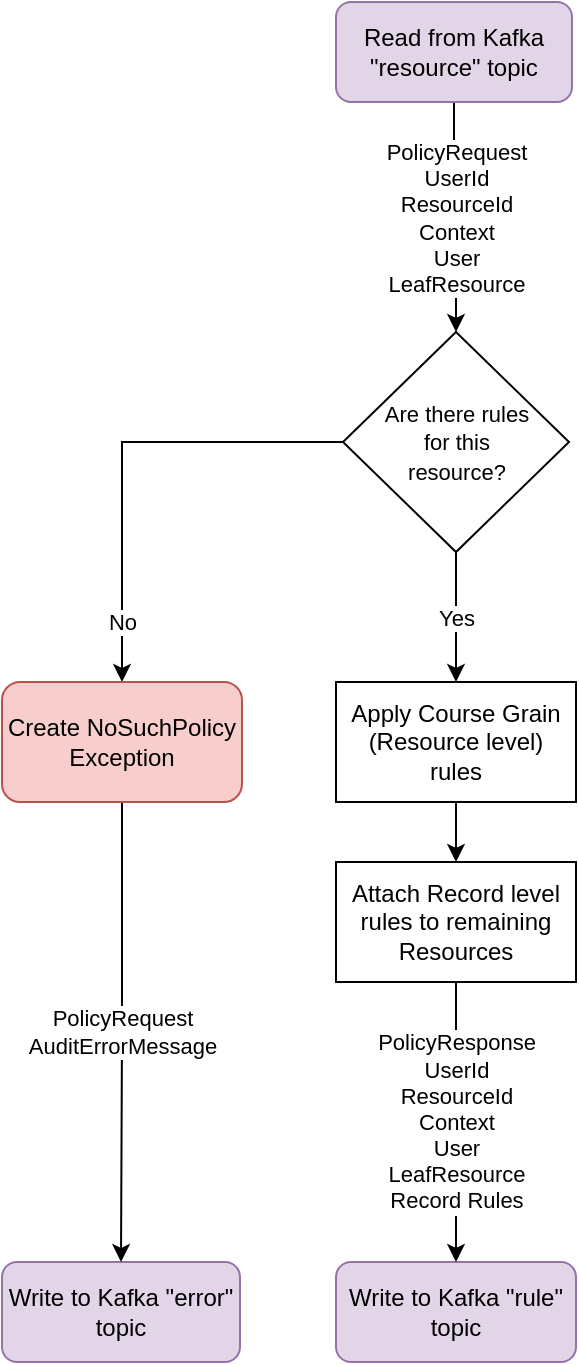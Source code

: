 <mxfile version="14.9.1" type="device"><diagram id="_RBoc6auL62qBpiJwBiw" name="Page-1"><mxGraphModel dx="2062" dy="1065" grid="1" gridSize="10" guides="1" tooltips="1" connect="1" arrows="1" fold="1" page="1" pageScale="1" pageWidth="827" pageHeight="1169" math="0" shadow="0"><root><mxCell id="0"/><mxCell id="1" parent="0"/><mxCell id="uno6gjMz67oOJnJ67OMT-4" value="PolicyRequest&lt;br&gt;UserId&lt;br&gt;ResourceId&lt;br&gt;Context&lt;br&gt;User&lt;br&gt;LeafResource" style="edgeStyle=orthogonalEdgeStyle;rounded=0;orthogonalLoop=1;jettySize=auto;html=1;exitX=0.5;exitY=1;exitDx=0;exitDy=0;entryX=0.5;entryY=0;entryDx=0;entryDy=0;" parent="1" source="uno6gjMz67oOJnJ67OMT-1" target="uno6gjMz67oOJnJ67OMT-3" edge="1"><mxGeometry relative="1" as="geometry"/></mxCell><mxCell id="uno6gjMz67oOJnJ67OMT-1" value="Read from Kafka &quot;resource&quot; topic" style="rounded=1;whiteSpace=wrap;html=1;fillColor=#e1d5e7;strokeColor=#9673a6;" parent="1" vertex="1"><mxGeometry x="359" y="60" width="118" height="50" as="geometry"/></mxCell><mxCell id="uno6gjMz67oOJnJ67OMT-2" value="Write to Kafka &quot;rule&quot; topic" style="rounded=1;whiteSpace=wrap;html=1;fillColor=#e1d5e7;strokeColor=#9673a6;" parent="1" vertex="1"><mxGeometry x="359" y="690" width="120" height="50" as="geometry"/></mxCell><mxCell id="uno6gjMz67oOJnJ67OMT-10" value="Yes" style="edgeStyle=orthogonalEdgeStyle;rounded=0;orthogonalLoop=1;jettySize=auto;html=1;exitX=0.5;exitY=1;exitDx=0;exitDy=0;" parent="1" source="uno6gjMz67oOJnJ67OMT-3" target="uno6gjMz67oOJnJ67OMT-11" edge="1"><mxGeometry relative="1" as="geometry"><mxPoint x="415" y="400" as="targetPoint"/></mxGeometry></mxCell><mxCell id="N4Ku5pJtprqLPyTb7j57-5" value="No" style="edgeStyle=orthogonalEdgeStyle;rounded=0;orthogonalLoop=1;jettySize=auto;html=1;exitX=0;exitY=0.5;exitDx=0;exitDy=0;" edge="1" parent="1" source="uno6gjMz67oOJnJ67OMT-3" target="N4Ku5pJtprqLPyTb7j57-1"><mxGeometry x="0.74" relative="1" as="geometry"><mxPoint as="offset"/></mxGeometry></mxCell><mxCell id="uno6gjMz67oOJnJ67OMT-3" value="&lt;font style=&quot;font-size: 11px&quot;&gt;Are there rules &lt;br&gt;for this &lt;br&gt;resource?&lt;/font&gt;" style="rhombus;whiteSpace=wrap;html=1;" parent="1" vertex="1"><mxGeometry x="362.5" y="225" width="113" height="110" as="geometry"/></mxCell><mxCell id="uno6gjMz67oOJnJ67OMT-6" value="Write to Kafka &quot;error&quot; topic" style="rounded=1;whiteSpace=wrap;html=1;fillColor=#e1d5e7;strokeColor=#9673a6;" parent="1" vertex="1"><mxGeometry x="192" y="690" width="119" height="50" as="geometry"/></mxCell><mxCell id="uno6gjMz67oOJnJ67OMT-13" style="edgeStyle=orthogonalEdgeStyle;rounded=0;orthogonalLoop=1;jettySize=auto;html=1;exitX=0.5;exitY=1;exitDx=0;exitDy=0;" parent="1" source="uno6gjMz67oOJnJ67OMT-11" target="uno6gjMz67oOJnJ67OMT-14" edge="1"><mxGeometry relative="1" as="geometry"><mxPoint x="415" y="530" as="targetPoint"/></mxGeometry></mxCell><mxCell id="uno6gjMz67oOJnJ67OMT-11" value="Apply Course Grain (Resource level)&lt;br&gt;rules" style="rounded=0;whiteSpace=wrap;html=1;" parent="1" vertex="1"><mxGeometry x="359" y="400" width="120" height="60" as="geometry"/></mxCell><mxCell id="uno6gjMz67oOJnJ67OMT-15" value="PolicyResponse&lt;br&gt;UserId&lt;br&gt;ResourceId&lt;br&gt;Context&lt;br&gt;User&lt;br&gt;LeafResource&lt;br&gt;Record Rules" style="edgeStyle=orthogonalEdgeStyle;rounded=0;orthogonalLoop=1;jettySize=auto;html=1;exitX=0.5;exitY=1;exitDx=0;exitDy=0;" parent="1" source="uno6gjMz67oOJnJ67OMT-14" target="uno6gjMz67oOJnJ67OMT-2" edge="1"><mxGeometry relative="1" as="geometry"/></mxCell><mxCell id="uno6gjMz67oOJnJ67OMT-14" value="Attach Record level rules to remaining Resources" style="rounded=0;whiteSpace=wrap;html=1;" parent="1" vertex="1"><mxGeometry x="359" y="490" width="120" height="60" as="geometry"/></mxCell><mxCell id="N4Ku5pJtprqLPyTb7j57-2" value="&lt;span style=&quot;color: rgb(0 , 0 , 0) ; font-family: &amp;#34;helvetica&amp;#34; ; font-size: 11px ; font-style: normal ; font-weight: 400 ; letter-spacing: normal ; text-align: center ; text-indent: 0px ; text-transform: none ; word-spacing: 0px ; background-color: rgb(255 , 255 , 255) ; display: inline ; float: none&quot;&gt;PolicyRequest&lt;/span&gt;&lt;br style=&quot;color: rgb(0 , 0 , 0) ; font-family: &amp;#34;helvetica&amp;#34; ; font-size: 11px ; font-style: normal ; font-weight: 400 ; letter-spacing: normal ; text-align: center ; text-indent: 0px ; text-transform: none ; word-spacing: 0px&quot;&gt;&lt;span style=&quot;color: rgb(0 , 0 , 0) ; font-family: &amp;#34;helvetica&amp;#34; ; font-size: 11px ; font-style: normal ; font-weight: 400 ; letter-spacing: normal ; text-align: center ; text-indent: 0px ; text-transform: none ; word-spacing: 0px ; background-color: rgb(255 , 255 , 255) ; display: inline ; float: none&quot;&gt;AuditErrorMessage&lt;/span&gt;" style="edgeStyle=orthogonalEdgeStyle;rounded=0;orthogonalLoop=1;jettySize=auto;html=1;exitX=0.5;exitY=1;exitDx=0;exitDy=0;entryX=0.5;entryY=0;entryDx=0;entryDy=0;" edge="1" parent="1" source="N4Ku5pJtprqLPyTb7j57-1" target="uno6gjMz67oOJnJ67OMT-6"><mxGeometry relative="1" as="geometry"/></mxCell><mxCell id="N4Ku5pJtprqLPyTb7j57-1" value="Create NoSuchPolicy Exception" style="rounded=1;whiteSpace=wrap;html=1;fillColor=#f8cecc;strokeColor=#b85450;" vertex="1" parent="1"><mxGeometry x="192" y="400" width="120" height="60" as="geometry"/></mxCell></root></mxGraphModel></diagram></mxfile>